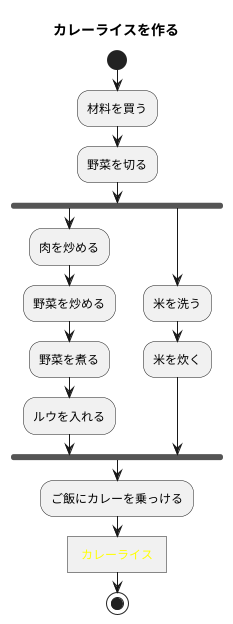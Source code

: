 @startuml 7章練習_ACカレーライス
title カレーライスを作る
start
:材料を買う;
:野菜を切る;

fork
    :肉を炒める;
    :野菜を炒める;
    :野菜を煮る;
    :ルウを入れる;
fork again
    :米を洗う;
    :米を炊く;
end fork


:ご飯にカレーを乗っける;
:<color : Yellow> カレーライス ]
stop


@enduml